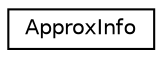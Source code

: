 digraph "Graphical Class Hierarchy"
{
  edge [fontname="Helvetica",fontsize="10",labelfontname="Helvetica",labelfontsize="10"];
  node [fontname="Helvetica",fontsize="10",shape=record];
  rankdir="LR";
  Node1 [label="ApproxInfo",height=0.2,width=0.4,color="black", fillcolor="white", style="filled",URL="$structApproxInfo.html",tooltip="Main bookkeeping data structure for approximation algorithms. "];
}
